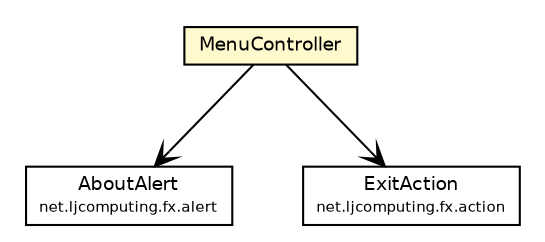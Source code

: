 #!/usr/local/bin/dot
#
# Class diagram 
# Generated by UMLGraph version R5_6 (http://www.umlgraph.org/)
#

digraph G {
	edge [fontname="Helvetica",fontsize=10,labelfontname="Helvetica",labelfontsize=10];
	node [fontname="Helvetica",fontsize=10,shape=plaintext];
	nodesep=0.25;
	ranksep=0.5;
	// net.ljcomputing.sr.fx.controller.MenuController
	c1161 [label=<<table title="net.ljcomputing.sr.fx.controller.MenuController" border="0" cellborder="1" cellspacing="0" cellpadding="2" port="p" bgcolor="lemonChiffon" href="./MenuController.html">
		<tr><td><table border="0" cellspacing="0" cellpadding="1">
<tr><td align="center" balign="center"> MenuController </td></tr>
		</table></td></tr>
		</table>>, URL="./MenuController.html", fontname="Helvetica", fontcolor="black", fontsize=9.0];
	// net.ljcomputing.sr.fx.controller.MenuController NAVASSOC net.ljcomputing.fx.alert.AboutAlert
	c1161:p -> c1162:p [taillabel="", label="", headlabel="", fontname="Helvetica", fontcolor="black", fontsize=10.0, color="black", arrowhead=open];
	// net.ljcomputing.sr.fx.controller.MenuController NAVASSOC net.ljcomputing.fx.action.ExitAction
	c1161:p -> c1163:p [taillabel="", label="", headlabel="", fontname="Helvetica", fontcolor="black", fontsize=10.0, color="black", arrowhead=open];
	// net.ljcomputing.fx.alert.AboutAlert
	c1162 [label=<<table title="net.ljcomputing.fx.alert.AboutAlert" border="0" cellborder="1" cellspacing="0" cellpadding="2" port="p">
		<tr><td><table border="0" cellspacing="0" cellpadding="1">
<tr><td align="center" balign="center"> AboutAlert </td></tr>
<tr><td align="center" balign="center"><font point-size="7.0"> net.ljcomputing.fx.alert </font></td></tr>
		</table></td></tr>
		</table>>, URL="null", fontname="Helvetica", fontcolor="black", fontsize=9.0];
	// net.ljcomputing.fx.action.ExitAction
	c1163 [label=<<table title="net.ljcomputing.fx.action.ExitAction" border="0" cellborder="1" cellspacing="0" cellpadding="2" port="p">
		<tr><td><table border="0" cellspacing="0" cellpadding="1">
<tr><td align="center" balign="center"> ExitAction </td></tr>
<tr><td align="center" balign="center"><font point-size="7.0"> net.ljcomputing.fx.action </font></td></tr>
		</table></td></tr>
		</table>>, URL="null", fontname="Helvetica", fontcolor="black", fontsize=9.0];
}

